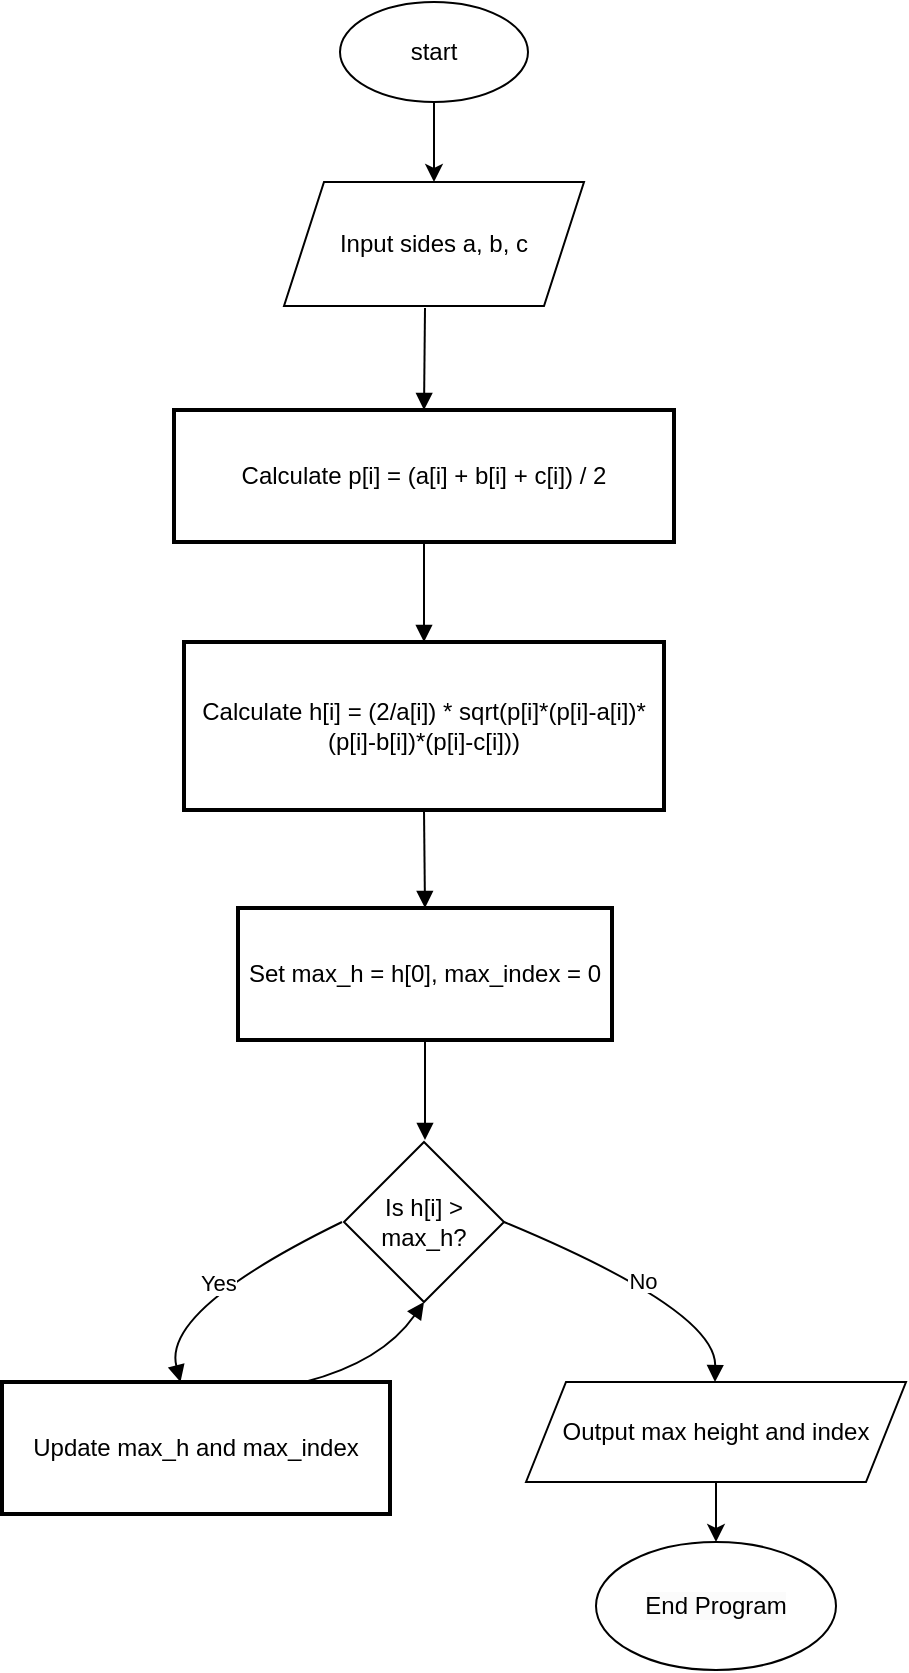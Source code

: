 <mxfile version="24.9.3">
  <diagram name="Page-1" id="fxMMA5aSJy5DfR5_1ivT">
    <mxGraphModel dx="1902" dy="875" grid="1" gridSize="10" guides="1" tooltips="1" connect="1" arrows="1" fold="1" page="1" pageScale="1" pageWidth="1169" pageHeight="827" math="0" shadow="0">
      <root>
        <mxCell id="0" />
        <mxCell id="1" parent="0" />
        <mxCell id="oO8v2-oQ_iumFczuvv71-48" value="Calculate p[i] = (a[i] + b[i] + c[i]) / 2" style="whiteSpace=wrap;strokeWidth=2;" vertex="1" parent="1">
          <mxGeometry x="106" y="544" width="250" height="66" as="geometry" />
        </mxCell>
        <mxCell id="oO8v2-oQ_iumFczuvv71-49" value="Calculate h[i] = (2/a[i]) * sqrt(p[i]*(p[i]-a[i])*(p[i]-b[i])*(p[i]-c[i]))" style="whiteSpace=wrap;strokeWidth=2;" vertex="1" parent="1">
          <mxGeometry x="111" y="660" width="240" height="84" as="geometry" />
        </mxCell>
        <mxCell id="oO8v2-oQ_iumFczuvv71-50" value="Set max_h = h[0], max_index = 0" style="whiteSpace=wrap;strokeWidth=2;" vertex="1" parent="1">
          <mxGeometry x="138" y="793" width="187" height="66" as="geometry" />
        </mxCell>
        <mxCell id="oO8v2-oQ_iumFczuvv71-52" value="Update max_h and max_index" style="whiteSpace=wrap;strokeWidth=2;" vertex="1" parent="1">
          <mxGeometry x="20" y="1030" width="194" height="66" as="geometry" />
        </mxCell>
        <mxCell id="oO8v2-oQ_iumFczuvv71-58" value="" style="curved=1;startArrow=none;endArrow=block;exitX=0.5;exitY=1.01;entryX=0.5;entryY=-0.01;rounded=0;" edge="1" parent="1" target="oO8v2-oQ_iumFczuvv71-48">
          <mxGeometry relative="1" as="geometry">
            <Array as="points" />
            <mxPoint x="231.5" y="493" as="sourcePoint" />
          </mxGeometry>
        </mxCell>
        <mxCell id="oO8v2-oQ_iumFczuvv71-59" value="" style="curved=1;startArrow=none;endArrow=block;exitX=0.5;exitY=0.99;entryX=0.5;entryY=0;rounded=0;" edge="1" parent="1" source="oO8v2-oQ_iumFczuvv71-48" target="oO8v2-oQ_iumFczuvv71-49">
          <mxGeometry relative="1" as="geometry">
            <Array as="points" />
          </mxGeometry>
        </mxCell>
        <mxCell id="oO8v2-oQ_iumFczuvv71-60" value="" style="curved=1;startArrow=none;endArrow=block;exitX=0.5;exitY=0.99;entryX=0.5;entryY=0;rounded=0;" edge="1" parent="1" source="oO8v2-oQ_iumFczuvv71-49" target="oO8v2-oQ_iumFczuvv71-50">
          <mxGeometry relative="1" as="geometry">
            <Array as="points" />
          </mxGeometry>
        </mxCell>
        <mxCell id="oO8v2-oQ_iumFczuvv71-61" value="" style="curved=1;startArrow=none;endArrow=block;exitX=0.5;exitY=1;entryX=0.5;entryY=0;rounded=0;" edge="1" parent="1" source="oO8v2-oQ_iumFczuvv71-50">
          <mxGeometry relative="1" as="geometry">
            <Array as="points" />
            <mxPoint x="231.5" y="909" as="targetPoint" />
          </mxGeometry>
        </mxCell>
        <mxCell id="oO8v2-oQ_iumFczuvv71-62" value="Yes" style="curved=1;startArrow=none;endArrow=block;entryX=0.46;entryY=0;rounded=0;" edge="1" parent="1" target="oO8v2-oQ_iumFczuvv71-52">
          <mxGeometry relative="1" as="geometry">
            <Array as="points">
              <mxPoint x="100" y="994" />
            </Array>
            <mxPoint x="190" y="950" as="sourcePoint" />
          </mxGeometry>
        </mxCell>
        <mxCell id="oO8v2-oQ_iumFczuvv71-63" value="" style="curved=1;startArrow=none;endArrow=block;exitX=0.78;exitY=0;rounded=0;entryX=0.5;entryY=1;entryDx=0;entryDy=0;" edge="1" parent="1" source="oO8v2-oQ_iumFczuvv71-52" target="oO8v2-oQ_iumFczuvv71-66">
          <mxGeometry relative="1" as="geometry">
            <Array as="points">
              <mxPoint x="210" y="1020" />
            </Array>
            <mxPoint x="230" y="1000" as="targetPoint" />
          </mxGeometry>
        </mxCell>
        <mxCell id="oO8v2-oQ_iumFczuvv71-64" value="No" style="curved=1;startArrow=none;endArrow=block;exitX=1;exitY=0.5;entryX=0.5;entryY=0;rounded=0;exitDx=0;exitDy=0;" edge="1" parent="1" source="oO8v2-oQ_iumFczuvv71-66">
          <mxGeometry relative="1" as="geometry">
            <Array as="points">
              <mxPoint x="377" y="994" />
            </Array>
            <mxPoint x="288.853" y="957" as="sourcePoint" />
            <mxPoint x="376.5" y="1030" as="targetPoint" />
          </mxGeometry>
        </mxCell>
        <mxCell id="oO8v2-oQ_iumFczuvv71-66" value="Is h[i] &amp;gt; max_h?" style="rhombus;whiteSpace=wrap;html=1;" vertex="1" parent="1">
          <mxGeometry x="191" y="910" width="80" height="80" as="geometry" />
        </mxCell>
        <mxCell id="oO8v2-oQ_iumFczuvv71-69" value="" style="edgeStyle=orthogonalEdgeStyle;rounded=0;orthogonalLoop=1;jettySize=auto;html=1;" edge="1" parent="1" source="oO8v2-oQ_iumFczuvv71-67" target="oO8v2-oQ_iumFczuvv71-68">
          <mxGeometry relative="1" as="geometry" />
        </mxCell>
        <mxCell id="oO8v2-oQ_iumFczuvv71-67" value="Output max height and index" style="shape=parallelogram;perimeter=parallelogramPerimeter;whiteSpace=wrap;html=1;fixedSize=1;" vertex="1" parent="1">
          <mxGeometry x="282" y="1030" width="190" height="50" as="geometry" />
        </mxCell>
        <mxCell id="oO8v2-oQ_iumFczuvv71-68" value="&lt;span style=&quot;color: rgb(0, 0, 0); font-family: Helvetica; font-size: 12px; font-style: normal; font-variant-ligatures: normal; font-variant-caps: normal; font-weight: 400; letter-spacing: normal; orphans: 2; text-align: center; text-indent: 0px; text-transform: none; widows: 2; word-spacing: 0px; -webkit-text-stroke-width: 0px; white-space: normal; background-color: rgb(251, 251, 251); text-decoration-thickness: initial; text-decoration-style: initial; text-decoration-color: initial; display: inline !important; float: none;&quot;&gt;End Program&lt;/span&gt;" style="ellipse;whiteSpace=wrap;html=1;" vertex="1" parent="1">
          <mxGeometry x="317" y="1110" width="120" height="64" as="geometry" />
        </mxCell>
        <mxCell id="oO8v2-oQ_iumFczuvv71-70" value="Input sides a, b, c" style="shape=parallelogram;perimeter=parallelogramPerimeter;whiteSpace=wrap;html=1;fixedSize=1;" vertex="1" parent="1">
          <mxGeometry x="161" y="430" width="150" height="62" as="geometry" />
        </mxCell>
        <mxCell id="oO8v2-oQ_iumFczuvv71-72" value="" style="edgeStyle=orthogonalEdgeStyle;rounded=0;orthogonalLoop=1;jettySize=auto;html=1;" edge="1" parent="1" source="oO8v2-oQ_iumFczuvv71-71" target="oO8v2-oQ_iumFczuvv71-70">
          <mxGeometry relative="1" as="geometry" />
        </mxCell>
        <mxCell id="oO8v2-oQ_iumFczuvv71-71" value="start" style="ellipse;whiteSpace=wrap;html=1;" vertex="1" parent="1">
          <mxGeometry x="189" y="340" width="94" height="50" as="geometry" />
        </mxCell>
      </root>
    </mxGraphModel>
  </diagram>
</mxfile>

